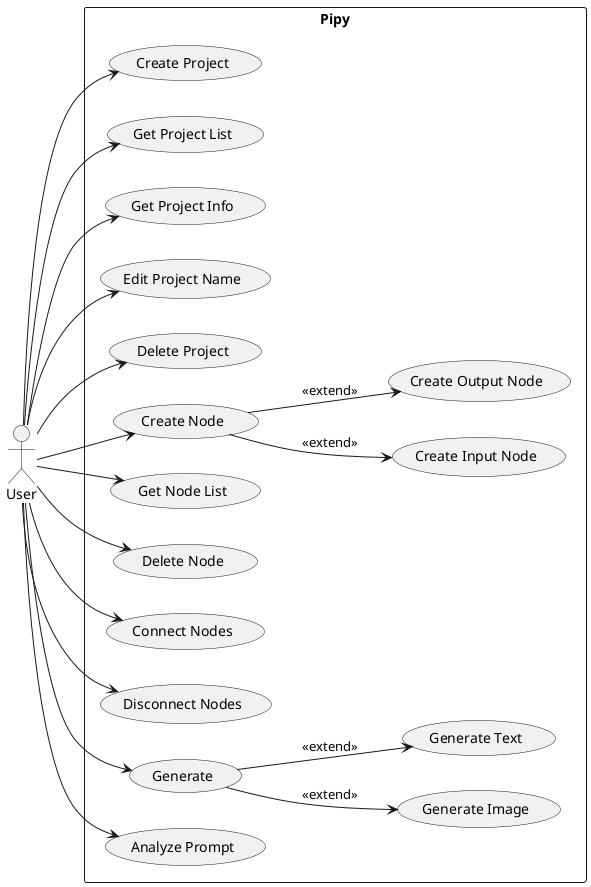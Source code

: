 @startuml

left to right direction

actor "User" as user

rectangle Pipy {
  usecase "Create Project" as create_project
  usecase "Get Project List" as get_project_list
  usecase "Get Project Info" as get_project
  usecase "Edit Project Name" as edit_project
  usecase "Delete Project" as delete_project

  usecase "Create Node" as create_node
  usecase "Create Input Node" as create_input_node
  usecase "Create Output Node" as create_output_node

  usecase "Get Node List" as get_node_list

  usecase "Delete Node" as delete_node
  usecase "Connect Nodes" as connect_nodes
  usecase "Disconnect Nodes" as disconnect_nodes

  usecase "Generate" as generate
  usecase "Generate Image" as generate_image
  usecase "Generate Text" as generate_text

  usecase "Analyze Prompt" as analyze_prompt


}

user --> create_project
user --> get_project_list
user --> get_project
user --> edit_project
user --> delete_project

user --> create_node

user --> get_node_list

user --> generate
generate --> generate_image : <<extend>>
generate --> generate_text : <<extend>>

user --> analyze_prompt
create_node --> create_input_node : <<extend>>
create_node --> create_output_node : <<extend>>

user --> delete_node
user --> connect_nodes
user --> disconnect_nodes

@enduml